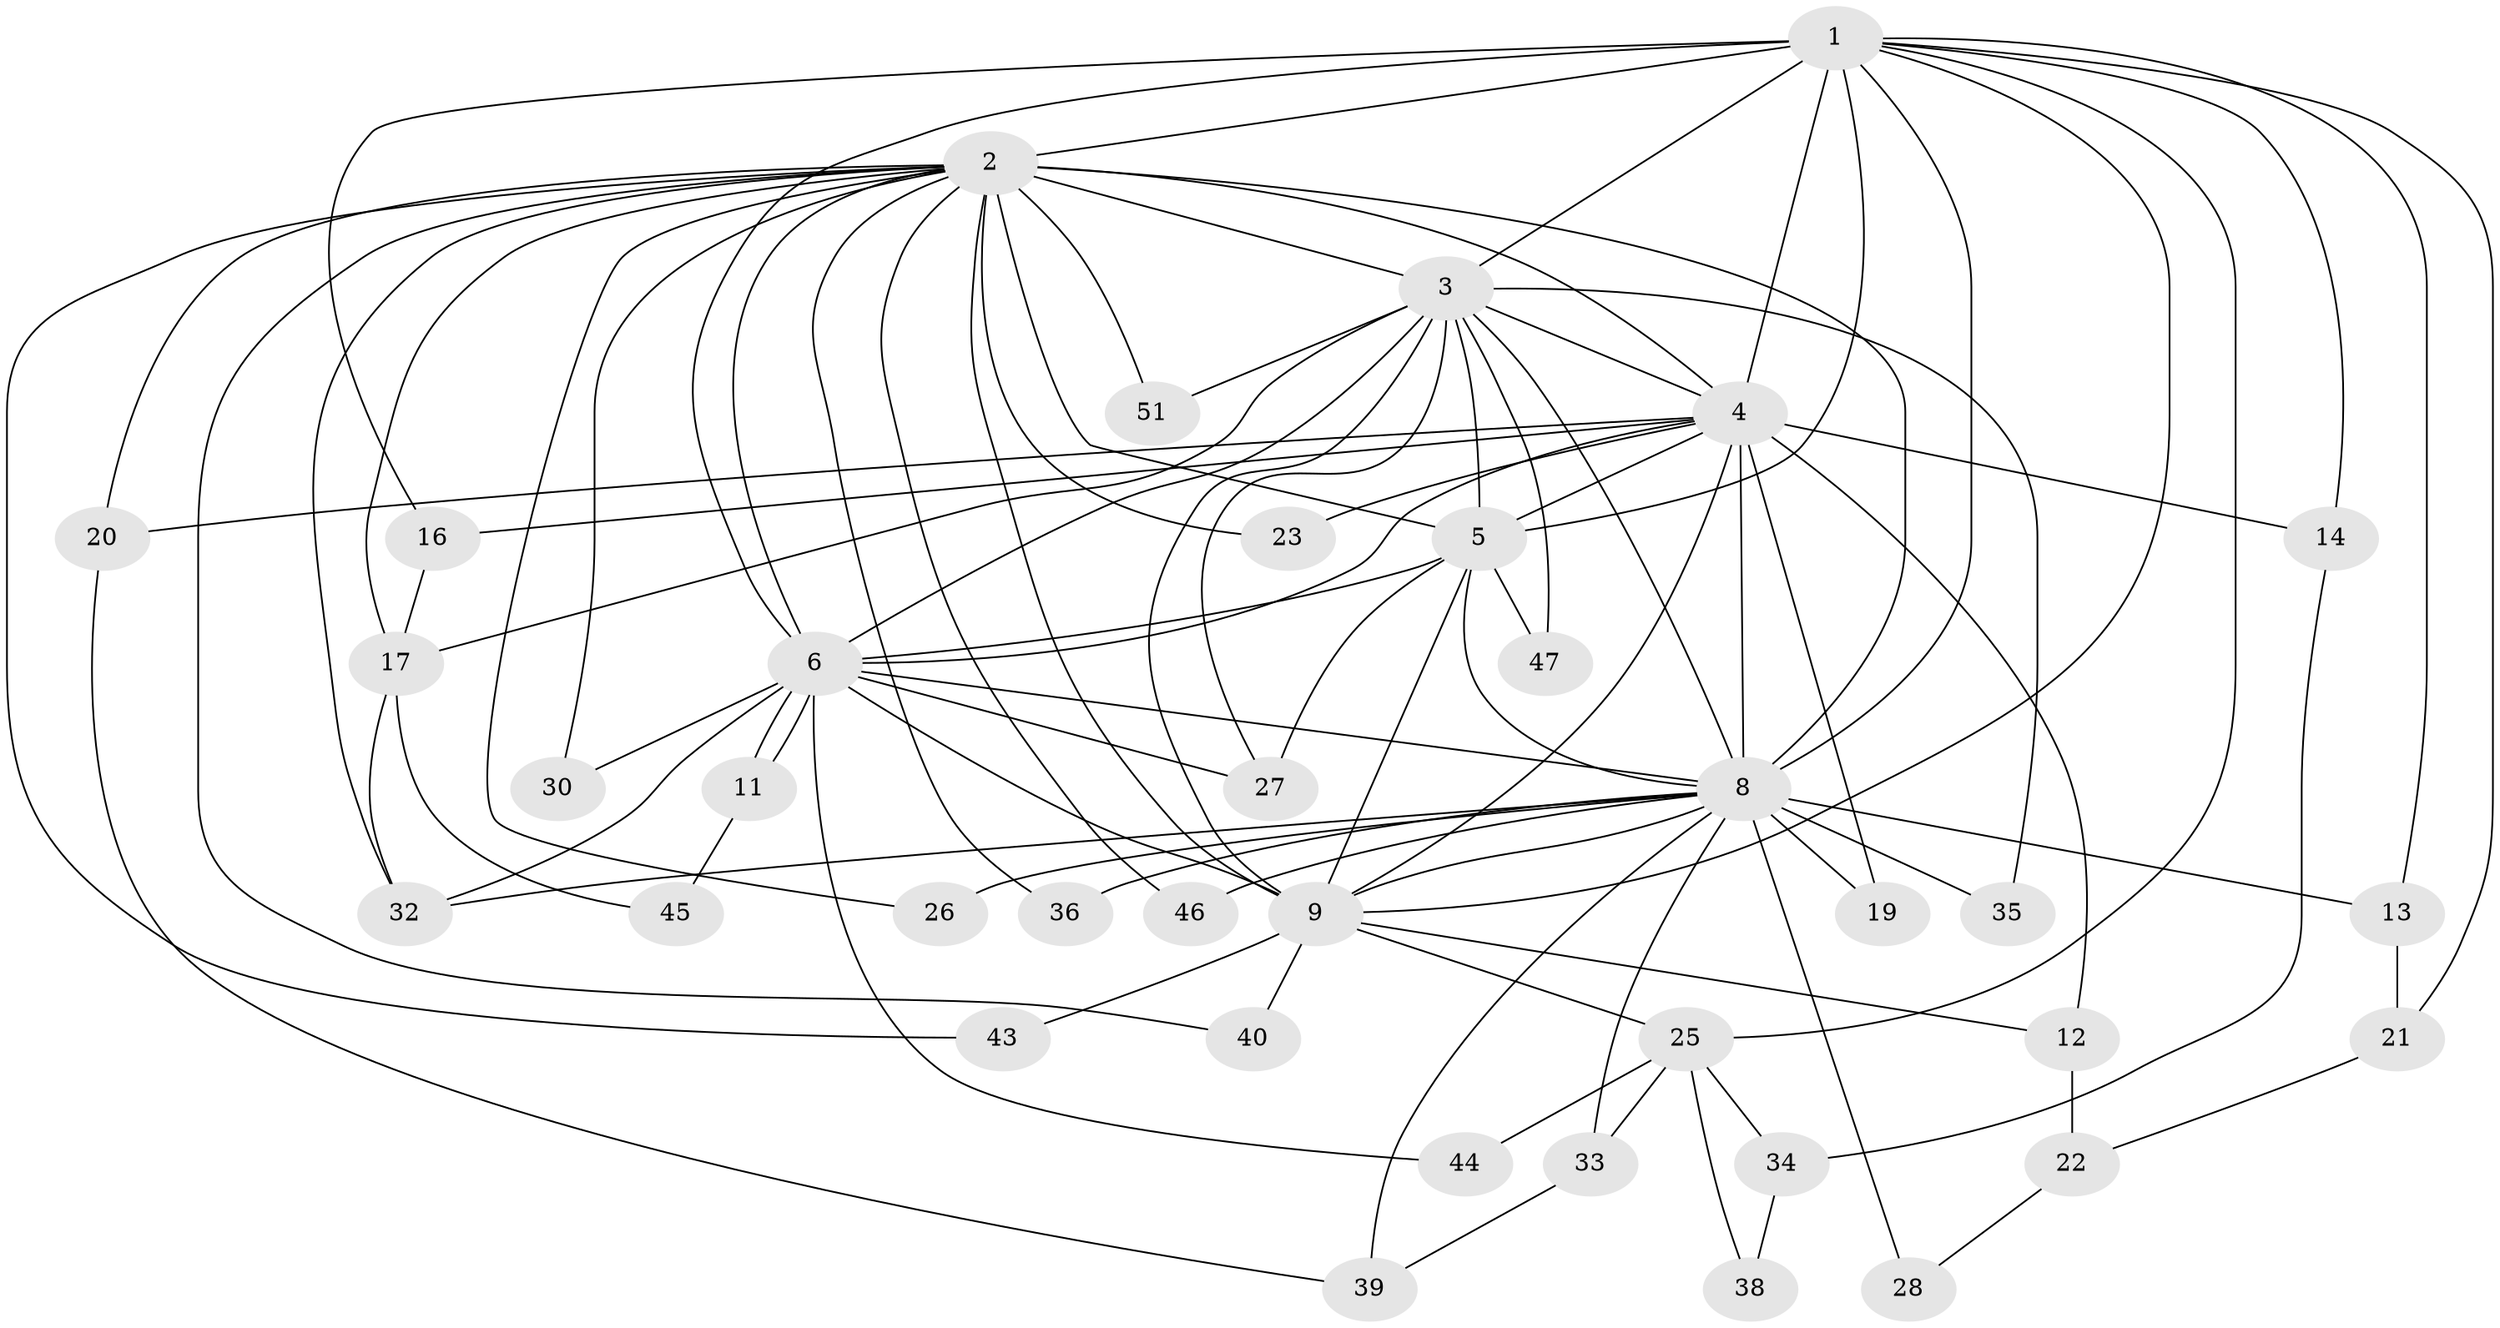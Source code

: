 // original degree distribution, {15: 0.058823529411764705, 16: 0.0392156862745098, 14: 0.0196078431372549, 12: 0.0196078431372549, 13: 0.0196078431372549, 21: 0.0196078431372549, 11: 0.0196078431372549, 3: 0.27450980392156865, 4: 0.058823529411764705, 2: 0.45098039215686275, 6: 0.0196078431372549}
// Generated by graph-tools (version 1.1) at 2025/41/03/06/25 10:41:36]
// undirected, 38 vertices, 93 edges
graph export_dot {
graph [start="1"]
  node [color=gray90,style=filled];
  1 [super="+29"];
  2 [super="+7"];
  3 [super="+18"];
  4 [super="+10"];
  5 [super="+15"];
  6 [super="+41"];
  8 [super="+42"];
  9;
  11;
  12;
  13 [super="+31"];
  14;
  16;
  17 [super="+24"];
  19;
  20;
  21;
  22;
  23;
  25 [super="+37"];
  26;
  27 [super="+48"];
  28;
  30;
  32 [super="+50"];
  33;
  34;
  35;
  36;
  38;
  39 [super="+49"];
  40;
  43;
  44;
  45;
  46;
  47;
  51;
  1 -- 2 [weight=2];
  1 -- 3;
  1 -- 4 [weight=2];
  1 -- 5;
  1 -- 6;
  1 -- 8;
  1 -- 9 [weight=2];
  1 -- 13;
  1 -- 14;
  1 -- 16;
  1 -- 21;
  1 -- 25;
  2 -- 3 [weight=2];
  2 -- 4 [weight=4];
  2 -- 5 [weight=2];
  2 -- 6 [weight=2];
  2 -- 8 [weight=2];
  2 -- 9 [weight=2];
  2 -- 20;
  2 -- 23;
  2 -- 36;
  2 -- 40;
  2 -- 43;
  2 -- 46;
  2 -- 51;
  2 -- 32;
  2 -- 26;
  2 -- 30;
  2 -- 17;
  3 -- 4 [weight=2];
  3 -- 5;
  3 -- 6;
  3 -- 8;
  3 -- 9 [weight=2];
  3 -- 17;
  3 -- 27;
  3 -- 35;
  3 -- 47;
  3 -- 51;
  4 -- 5 [weight=2];
  4 -- 6 [weight=2];
  4 -- 8 [weight=3];
  4 -- 9 [weight=2];
  4 -- 12;
  4 -- 14;
  4 -- 16;
  4 -- 20;
  4 -- 19;
  4 -- 23;
  5 -- 6;
  5 -- 8;
  5 -- 9;
  5 -- 27;
  5 -- 47;
  6 -- 8;
  6 -- 9;
  6 -- 11;
  6 -- 11;
  6 -- 30;
  6 -- 44;
  6 -- 32;
  6 -- 27;
  8 -- 9;
  8 -- 13 [weight=2];
  8 -- 19;
  8 -- 26;
  8 -- 28;
  8 -- 33;
  8 -- 35;
  8 -- 36;
  8 -- 39;
  8 -- 46;
  8 -- 32;
  9 -- 12;
  9 -- 25 [weight=2];
  9 -- 40;
  9 -- 43;
  11 -- 45;
  12 -- 22;
  13 -- 21;
  14 -- 34;
  16 -- 17;
  17 -- 32;
  17 -- 45;
  20 -- 39;
  21 -- 22;
  22 -- 28;
  25 -- 33;
  25 -- 34;
  25 -- 44;
  25 -- 38;
  33 -- 39;
  34 -- 38;
}
